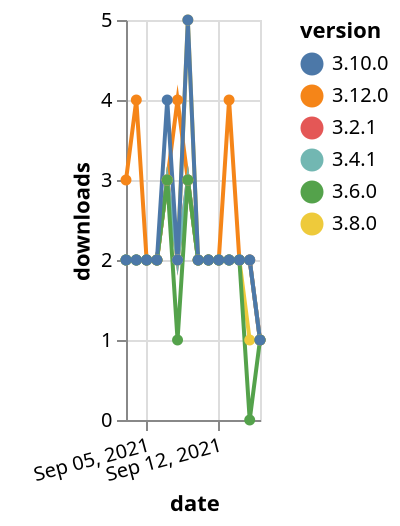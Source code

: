 {"$schema": "https://vega.github.io/schema/vega-lite/v5.json", "description": "A simple bar chart with embedded data.", "data": {"values": [{"date": "2021-09-03", "total": 2195, "delta": 2, "version": "3.2.1"}, {"date": "2021-09-04", "total": 2197, "delta": 2, "version": "3.2.1"}, {"date": "2021-09-05", "total": 2199, "delta": 2, "version": "3.2.1"}, {"date": "2021-09-06", "total": 2201, "delta": 2, "version": "3.2.1"}, {"date": "2021-09-07", "total": 2204, "delta": 3, "version": "3.2.1"}, {"date": "2021-09-08", "total": 2206, "delta": 2, "version": "3.2.1"}, {"date": "2021-09-09", "total": 2209, "delta": 3, "version": "3.2.1"}, {"date": "2021-09-10", "total": 2211, "delta": 2, "version": "3.2.1"}, {"date": "2021-09-11", "total": 2213, "delta": 2, "version": "3.2.1"}, {"date": "2021-09-12", "total": 2215, "delta": 2, "version": "3.2.1"}, {"date": "2021-09-13", "total": 2217, "delta": 2, "version": "3.2.1"}, {"date": "2021-09-14", "total": 2219, "delta": 2, "version": "3.2.1"}, {"date": "2021-09-15", "total": 2221, "delta": 2, "version": "3.2.1"}, {"date": "2021-09-16", "total": 2222, "delta": 1, "version": "3.2.1"}, {"date": "2021-09-03", "total": 1055, "delta": 2, "version": "3.8.0"}, {"date": "2021-09-04", "total": 1057, "delta": 2, "version": "3.8.0"}, {"date": "2021-09-05", "total": 1059, "delta": 2, "version": "3.8.0"}, {"date": "2021-09-06", "total": 1061, "delta": 2, "version": "3.8.0"}, {"date": "2021-09-07", "total": 1064, "delta": 3, "version": "3.8.0"}, {"date": "2021-09-08", "total": 1066, "delta": 2, "version": "3.8.0"}, {"date": "2021-09-09", "total": 1071, "delta": 5, "version": "3.8.0"}, {"date": "2021-09-10", "total": 1073, "delta": 2, "version": "3.8.0"}, {"date": "2021-09-11", "total": 1075, "delta": 2, "version": "3.8.0"}, {"date": "2021-09-12", "total": 1077, "delta": 2, "version": "3.8.0"}, {"date": "2021-09-13", "total": 1079, "delta": 2, "version": "3.8.0"}, {"date": "2021-09-14", "total": 1081, "delta": 2, "version": "3.8.0"}, {"date": "2021-09-15", "total": 1082, "delta": 1, "version": "3.8.0"}, {"date": "2021-09-16", "total": 1083, "delta": 1, "version": "3.8.0"}, {"date": "2021-09-03", "total": 248, "delta": 3, "version": "3.12.0"}, {"date": "2021-09-04", "total": 252, "delta": 4, "version": "3.12.0"}, {"date": "2021-09-05", "total": 254, "delta": 2, "version": "3.12.0"}, {"date": "2021-09-06", "total": 256, "delta": 2, "version": "3.12.0"}, {"date": "2021-09-07", "total": 259, "delta": 3, "version": "3.12.0"}, {"date": "2021-09-08", "total": 263, "delta": 4, "version": "3.12.0"}, {"date": "2021-09-09", "total": 266, "delta": 3, "version": "3.12.0"}, {"date": "2021-09-10", "total": 268, "delta": 2, "version": "3.12.0"}, {"date": "2021-09-11", "total": 270, "delta": 2, "version": "3.12.0"}, {"date": "2021-09-12", "total": 272, "delta": 2, "version": "3.12.0"}, {"date": "2021-09-13", "total": 276, "delta": 4, "version": "3.12.0"}, {"date": "2021-09-14", "total": 278, "delta": 2, "version": "3.12.0"}, {"date": "2021-09-15", "total": 280, "delta": 2, "version": "3.12.0"}, {"date": "2021-09-16", "total": 281, "delta": 1, "version": "3.12.0"}, {"date": "2021-09-03", "total": 1757, "delta": 2, "version": "3.4.1"}, {"date": "2021-09-04", "total": 1759, "delta": 2, "version": "3.4.1"}, {"date": "2021-09-05", "total": 1761, "delta": 2, "version": "3.4.1"}, {"date": "2021-09-06", "total": 1763, "delta": 2, "version": "3.4.1"}, {"date": "2021-09-07", "total": 1766, "delta": 3, "version": "3.4.1"}, {"date": "2021-09-08", "total": 1768, "delta": 2, "version": "3.4.1"}, {"date": "2021-09-09", "total": 1771, "delta": 3, "version": "3.4.1"}, {"date": "2021-09-10", "total": 1773, "delta": 2, "version": "3.4.1"}, {"date": "2021-09-11", "total": 1775, "delta": 2, "version": "3.4.1"}, {"date": "2021-09-12", "total": 1777, "delta": 2, "version": "3.4.1"}, {"date": "2021-09-13", "total": 1779, "delta": 2, "version": "3.4.1"}, {"date": "2021-09-14", "total": 1781, "delta": 2, "version": "3.4.1"}, {"date": "2021-09-15", "total": 1783, "delta": 2, "version": "3.4.1"}, {"date": "2021-09-16", "total": 1784, "delta": 1, "version": "3.4.1"}, {"date": "2021-09-03", "total": 1513, "delta": 2, "version": "3.6.0"}, {"date": "2021-09-04", "total": 1515, "delta": 2, "version": "3.6.0"}, {"date": "2021-09-05", "total": 1517, "delta": 2, "version": "3.6.0"}, {"date": "2021-09-06", "total": 1519, "delta": 2, "version": "3.6.0"}, {"date": "2021-09-07", "total": 1522, "delta": 3, "version": "3.6.0"}, {"date": "2021-09-08", "total": 1523, "delta": 1, "version": "3.6.0"}, {"date": "2021-09-09", "total": 1526, "delta": 3, "version": "3.6.0"}, {"date": "2021-09-10", "total": 1528, "delta": 2, "version": "3.6.0"}, {"date": "2021-09-11", "total": 1530, "delta": 2, "version": "3.6.0"}, {"date": "2021-09-12", "total": 1532, "delta": 2, "version": "3.6.0"}, {"date": "2021-09-13", "total": 1534, "delta": 2, "version": "3.6.0"}, {"date": "2021-09-14", "total": 1536, "delta": 2, "version": "3.6.0"}, {"date": "2021-09-15", "total": 1536, "delta": 0, "version": "3.6.0"}, {"date": "2021-09-16", "total": 1537, "delta": 1, "version": "3.6.0"}, {"date": "2021-09-03", "total": 757, "delta": 2, "version": "3.10.0"}, {"date": "2021-09-04", "total": 759, "delta": 2, "version": "3.10.0"}, {"date": "2021-09-05", "total": 761, "delta": 2, "version": "3.10.0"}, {"date": "2021-09-06", "total": 763, "delta": 2, "version": "3.10.0"}, {"date": "2021-09-07", "total": 767, "delta": 4, "version": "3.10.0"}, {"date": "2021-09-08", "total": 769, "delta": 2, "version": "3.10.0"}, {"date": "2021-09-09", "total": 774, "delta": 5, "version": "3.10.0"}, {"date": "2021-09-10", "total": 776, "delta": 2, "version": "3.10.0"}, {"date": "2021-09-11", "total": 778, "delta": 2, "version": "3.10.0"}, {"date": "2021-09-12", "total": 780, "delta": 2, "version": "3.10.0"}, {"date": "2021-09-13", "total": 782, "delta": 2, "version": "3.10.0"}, {"date": "2021-09-14", "total": 784, "delta": 2, "version": "3.10.0"}, {"date": "2021-09-15", "total": 786, "delta": 2, "version": "3.10.0"}, {"date": "2021-09-16", "total": 787, "delta": 1, "version": "3.10.0"}]}, "width": "container", "mark": {"type": "line", "point": {"filled": true}}, "encoding": {"x": {"field": "date", "type": "temporal", "timeUnit": "yearmonthdate", "title": "date", "axis": {"labelAngle": -15}}, "y": {"field": "delta", "type": "quantitative", "title": "downloads"}, "color": {"field": "version", "type": "nominal"}, "tooltip": {"field": "delta"}}}